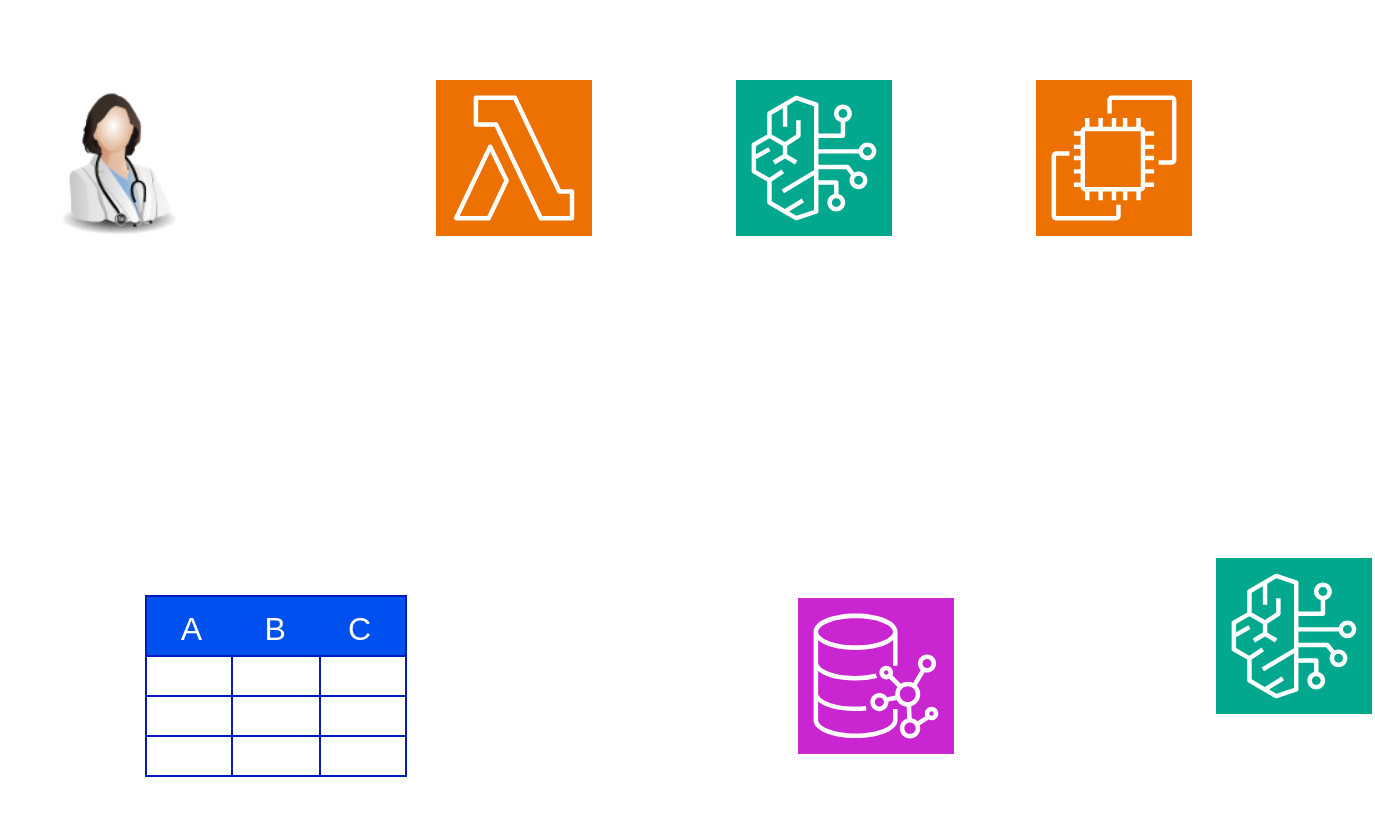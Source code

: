 <mxfile version="24.6.4" type="device">
  <diagram name="Page-1" id="gzKsPUMaKoOEzTeIRSN4">
    <mxGraphModel dx="2266" dy="821" grid="1" gridSize="10" guides="1" tooltips="1" connect="1" arrows="1" fold="1" page="1" pageScale="1" pageWidth="850" pageHeight="1100" math="0" shadow="0">
      <root>
        <mxCell id="0" />
        <mxCell id="1" parent="0" />
        <mxCell id="chyZpjM_UGkQUkRi_q1q-1" value="" style="image;html=1;image=img/lib/clip_art/people/Doctor_Woman_128x128.png" parent="1" vertex="1">
          <mxGeometry x="60" y="300" width="80" height="80" as="geometry" />
        </mxCell>
        <mxCell id="chyZpjM_UGkQUkRi_q1q-2" value="" style="endArrow=classic;startArrow=classic;html=1;rounded=0;strokeColor=#FFFFFF;" parent="1" edge="1">
          <mxGeometry width="50" height="50" relative="1" as="geometry">
            <mxPoint x="230" y="339.5" as="sourcePoint" />
            <mxPoint x="150" y="339.5" as="targetPoint" />
          </mxGeometry>
        </mxCell>
        <mxCell id="chyZpjM_UGkQUkRi_q1q-8" style="edgeStyle=orthogonalEdgeStyle;rounded=0;orthogonalLoop=1;jettySize=auto;html=1;dashed=1;strokeColor=#FFFFFF;" parent="1" source="chyZpjM_UGkQUkRi_q1q-4" target="chyZpjM_UGkQUkRi_q1q-5" edge="1">
          <mxGeometry relative="1" as="geometry" />
        </mxCell>
        <mxCell id="chyZpjM_UGkQUkRi_q1q-4" value="" style="sketch=0;points=[[0,0,0],[0.25,0,0],[0.5,0,0],[0.75,0,0],[1,0,0],[0,1,0],[0.25,1,0],[0.5,1,0],[0.75,1,0],[1,1,0],[0,0.25,0],[0,0.5,0],[0,0.75,0],[1,0.25,0],[1,0.5,0],[1,0.75,0]];outlineConnect=0;fontColor=#232F3E;fillColor=#ED7100;strokeColor=#ffffff;dashed=0;verticalLabelPosition=bottom;verticalAlign=top;align=center;html=1;fontSize=12;fontStyle=0;aspect=fixed;shape=mxgraph.aws4.resourceIcon;resIcon=mxgraph.aws4.lambda;" parent="1" vertex="1">
          <mxGeometry x="260" y="302" width="78" height="78" as="geometry" />
        </mxCell>
        <mxCell id="chyZpjM_UGkQUkRi_q1q-5" value="" style="sketch=0;points=[[0,0,0],[0.25,0,0],[0.5,0,0],[0.75,0,0],[1,0,0],[0,1,0],[0.25,1,0],[0.5,1,0],[0.75,1,0],[1,1,0],[0,0.25,0],[0,0.5,0],[0,0.75,0],[1,0.25,0],[1,0.5,0],[1,0.75,0]];outlineConnect=0;fontColor=#232F3E;fillColor=#01A88D;strokeColor=#ffffff;dashed=0;verticalLabelPosition=bottom;verticalAlign=top;align=center;html=1;fontSize=12;fontStyle=0;aspect=fixed;shape=mxgraph.aws4.resourceIcon;resIcon=mxgraph.aws4.bedrock;" parent="1" vertex="1">
          <mxGeometry x="410" y="302" width="78" height="78" as="geometry" />
        </mxCell>
        <mxCell id="chyZpjM_UGkQUkRi_q1q-10" style="edgeStyle=orthogonalEdgeStyle;rounded=0;orthogonalLoop=1;jettySize=auto;html=1;entryX=-0.039;entryY=0.516;entryDx=0;entryDy=0;entryPerimeter=0;strokeColor=#FFFFFF;" parent="1" source="chyZpjM_UGkQUkRi_q1q-5" edge="1">
          <mxGeometry relative="1" as="geometry">
            <mxPoint x="557.387" y="341.024" as="targetPoint" />
          </mxGeometry>
        </mxCell>
        <mxCell id="chyZpjM_UGkQUkRi_q1q-41" style="edgeStyle=orthogonalEdgeStyle;rounded=0;orthogonalLoop=1;jettySize=auto;html=1;exitX=1;exitY=0.5;exitDx=0;exitDy=0;entryX=0;entryY=0.5;entryDx=0;entryDy=0;strokeColor=#FFFFFF;" parent="1" source="chyZpjM_UGkQUkRi_q1q-11" target="chyZpjM_UGkQUkRi_q1q-39" edge="1">
          <mxGeometry relative="1" as="geometry" />
        </mxCell>
        <mxCell id="chyZpjM_UGkQUkRi_q1q-11" value="" style="swimlane;startSize=0;strokeColor=#FFFFFF;" parent="1" vertex="1">
          <mxGeometry x="80" y="480" width="200" height="200" as="geometry" />
        </mxCell>
        <mxCell id="chyZpjM_UGkQUkRi_q1q-12" value="A       B       C" style="shape=table;startSize=30;container=1;collapsible=0;childLayout=tableLayout;strokeColor=#001DBC;fontSize=16;fillColor=#0050ef;fontColor=#ffffff;" parent="chyZpjM_UGkQUkRi_q1q-11" vertex="1">
          <mxGeometry x="35" y="80" width="130" height="90" as="geometry" />
        </mxCell>
        <mxCell id="chyZpjM_UGkQUkRi_q1q-13" value="" style="shape=tableRow;horizontal=0;startSize=0;swimlaneHead=0;swimlaneBody=0;strokeColor=inherit;top=0;left=0;bottom=0;right=0;collapsible=0;dropTarget=0;fillColor=none;points=[[0,0.5],[1,0.5]];portConstraint=eastwest;fontSize=16;" parent="chyZpjM_UGkQUkRi_q1q-12" vertex="1">
          <mxGeometry y="30" width="130" height="20" as="geometry" />
        </mxCell>
        <mxCell id="chyZpjM_UGkQUkRi_q1q-14" value="" style="shape=partialRectangle;html=1;whiteSpace=wrap;connectable=0;strokeColor=inherit;overflow=hidden;fillColor=none;top=0;left=0;bottom=0;right=0;pointerEvents=1;fontSize=16;" parent="chyZpjM_UGkQUkRi_q1q-13" vertex="1">
          <mxGeometry width="43" height="20" as="geometry">
            <mxRectangle width="43" height="20" as="alternateBounds" />
          </mxGeometry>
        </mxCell>
        <mxCell id="chyZpjM_UGkQUkRi_q1q-15" value="" style="shape=partialRectangle;html=1;whiteSpace=wrap;connectable=0;strokeColor=inherit;overflow=hidden;fillColor=none;top=0;left=0;bottom=0;right=0;pointerEvents=1;fontSize=16;" parent="chyZpjM_UGkQUkRi_q1q-13" vertex="1">
          <mxGeometry x="43" width="44" height="20" as="geometry">
            <mxRectangle width="44" height="20" as="alternateBounds" />
          </mxGeometry>
        </mxCell>
        <mxCell id="chyZpjM_UGkQUkRi_q1q-16" value="" style="shape=partialRectangle;html=1;whiteSpace=wrap;connectable=0;strokeColor=inherit;overflow=hidden;fillColor=none;top=0;left=0;bottom=0;right=0;pointerEvents=1;fontSize=16;" parent="chyZpjM_UGkQUkRi_q1q-13" vertex="1">
          <mxGeometry x="87" width="43" height="20" as="geometry">
            <mxRectangle width="43" height="20" as="alternateBounds" />
          </mxGeometry>
        </mxCell>
        <mxCell id="chyZpjM_UGkQUkRi_q1q-17" value="" style="shape=tableRow;horizontal=0;startSize=0;swimlaneHead=0;swimlaneBody=0;strokeColor=inherit;top=0;left=0;bottom=0;right=0;collapsible=0;dropTarget=0;fillColor=none;points=[[0,0.5],[1,0.5]];portConstraint=eastwest;fontSize=16;" parent="chyZpjM_UGkQUkRi_q1q-12" vertex="1">
          <mxGeometry y="50" width="130" height="20" as="geometry" />
        </mxCell>
        <mxCell id="chyZpjM_UGkQUkRi_q1q-18" value="" style="shape=partialRectangle;html=1;whiteSpace=wrap;connectable=0;strokeColor=inherit;overflow=hidden;fillColor=none;top=0;left=0;bottom=0;right=0;pointerEvents=1;fontSize=16;" parent="chyZpjM_UGkQUkRi_q1q-17" vertex="1">
          <mxGeometry width="43" height="20" as="geometry">
            <mxRectangle width="43" height="20" as="alternateBounds" />
          </mxGeometry>
        </mxCell>
        <mxCell id="chyZpjM_UGkQUkRi_q1q-19" value="" style="shape=partialRectangle;html=1;whiteSpace=wrap;connectable=0;strokeColor=inherit;overflow=hidden;fillColor=none;top=0;left=0;bottom=0;right=0;pointerEvents=1;fontSize=16;" parent="chyZpjM_UGkQUkRi_q1q-17" vertex="1">
          <mxGeometry x="43" width="44" height="20" as="geometry">
            <mxRectangle width="44" height="20" as="alternateBounds" />
          </mxGeometry>
        </mxCell>
        <mxCell id="chyZpjM_UGkQUkRi_q1q-20" value="" style="shape=partialRectangle;html=1;whiteSpace=wrap;connectable=0;strokeColor=inherit;overflow=hidden;fillColor=none;top=0;left=0;bottom=0;right=0;pointerEvents=1;fontSize=16;" parent="chyZpjM_UGkQUkRi_q1q-17" vertex="1">
          <mxGeometry x="87" width="43" height="20" as="geometry">
            <mxRectangle width="43" height="20" as="alternateBounds" />
          </mxGeometry>
        </mxCell>
        <mxCell id="chyZpjM_UGkQUkRi_q1q-21" value="" style="shape=tableRow;horizontal=0;startSize=0;swimlaneHead=0;swimlaneBody=0;strokeColor=inherit;top=0;left=0;bottom=0;right=0;collapsible=0;dropTarget=0;fillColor=none;points=[[0,0.5],[1,0.5]];portConstraint=eastwest;fontSize=16;" parent="chyZpjM_UGkQUkRi_q1q-12" vertex="1">
          <mxGeometry y="70" width="130" height="20" as="geometry" />
        </mxCell>
        <mxCell id="chyZpjM_UGkQUkRi_q1q-22" value="" style="shape=partialRectangle;html=1;whiteSpace=wrap;connectable=0;strokeColor=inherit;overflow=hidden;fillColor=none;top=0;left=0;bottom=0;right=0;pointerEvents=1;fontSize=16;" parent="chyZpjM_UGkQUkRi_q1q-21" vertex="1">
          <mxGeometry width="43" height="20" as="geometry">
            <mxRectangle width="43" height="20" as="alternateBounds" />
          </mxGeometry>
        </mxCell>
        <mxCell id="chyZpjM_UGkQUkRi_q1q-23" value="" style="shape=partialRectangle;html=1;whiteSpace=wrap;connectable=0;strokeColor=inherit;overflow=hidden;fillColor=none;top=0;left=0;bottom=0;right=0;pointerEvents=1;fontSize=16;" parent="chyZpjM_UGkQUkRi_q1q-21" vertex="1">
          <mxGeometry x="43" width="44" height="20" as="geometry">
            <mxRectangle width="44" height="20" as="alternateBounds" />
          </mxGeometry>
        </mxCell>
        <mxCell id="chyZpjM_UGkQUkRi_q1q-24" value="" style="shape=partialRectangle;html=1;whiteSpace=wrap;connectable=0;strokeColor=inherit;overflow=hidden;fillColor=none;top=0;left=0;bottom=0;right=0;pointerEvents=1;fontSize=16;" parent="chyZpjM_UGkQUkRi_q1q-21" vertex="1">
          <mxGeometry x="87" width="43" height="20" as="geometry">
            <mxRectangle width="43" height="20" as="alternateBounds" />
          </mxGeometry>
        </mxCell>
        <mxCell id="chyZpjM_UGkQUkRi_q1q-53" value="&lt;font color=&quot;#ffffff&quot;&gt;Stage One&lt;/font&gt;&lt;div&gt;&lt;font color=&quot;#ffffff&quot;&gt;Check if each condition is a valid condition by the Tables&lt;/font&gt;&lt;/div&gt;" style="text;html=1;align=center;verticalAlign=middle;whiteSpace=wrap;rounded=0;" parent="chyZpjM_UGkQUkRi_q1q-11" vertex="1">
          <mxGeometry x="30" width="140" height="80" as="geometry" />
        </mxCell>
        <mxCell id="chyZpjM_UGkQUkRi_q1q-39" value="" style="swimlane;startSize=0;strokeColor=#FFFFFF;" parent="1" vertex="1">
          <mxGeometry x="380" y="480" width="200" height="200" as="geometry" />
        </mxCell>
        <mxCell id="chyZpjM_UGkQUkRi_q1q-42" value="" style="sketch=0;points=[[0,0,0],[0.25,0,0],[0.5,0,0],[0.75,0,0],[1,0,0],[0,1,0],[0.25,1,0],[0.5,1,0],[0.75,1,0],[1,1,0],[0,0.25,0],[0,0.5,0],[0,0.75,0],[1,0.25,0],[1,0.5,0],[1,0.75,0]];outlineConnect=0;fontColor=#232F3E;fillColor=#C925D1;strokeColor=#ffffff;dashed=0;verticalLabelPosition=bottom;verticalAlign=top;align=center;html=1;fontSize=12;fontStyle=0;aspect=fixed;shape=mxgraph.aws4.resourceIcon;resIcon=mxgraph.aws4.neptune;" parent="chyZpjM_UGkQUkRi_q1q-39" vertex="1">
          <mxGeometry x="61" y="81" width="78" height="78" as="geometry" />
        </mxCell>
        <mxCell id="chyZpjM_UGkQUkRi_q1q-57" value="&lt;font color=&quot;#ffffff&quot;&gt;Stage Two&lt;/font&gt;&lt;div&gt;&lt;font color=&quot;#ffffff&quot;&gt;Check if each condition is valid by position or needs reordering&lt;/font&gt;&lt;/div&gt;" style="text;html=1;align=center;verticalAlign=middle;whiteSpace=wrap;rounded=0;" parent="chyZpjM_UGkQUkRi_q1q-39" vertex="1">
          <mxGeometry x="30" width="140" height="80" as="geometry" />
        </mxCell>
        <mxCell id="chyZpjM_UGkQUkRi_q1q-44" value="" style="sketch=0;points=[[0,0,0],[0.25,0,0],[0.5,0,0],[0.75,0,0],[1,0,0],[0,1,0],[0.25,1,0],[0.5,1,0],[0.75,1,0],[1,1,0],[0,0.25,0],[0,0.5,0],[0,0.75,0],[1,0.25,0],[1,0.5,0],[1,0.75,0]];outlineConnect=0;fontColor=#232F3E;fillColor=#01A88D;strokeColor=#ffffff;dashed=0;verticalLabelPosition=bottom;verticalAlign=top;align=center;html=1;fontSize=12;fontStyle=0;aspect=fixed;shape=mxgraph.aws4.resourceIcon;resIcon=mxgraph.aws4.bedrock;" parent="1" vertex="1">
          <mxGeometry x="650" y="541" width="78" height="78" as="geometry" />
        </mxCell>
        <mxCell id="chyZpjM_UGkQUkRi_q1q-45" style="edgeStyle=orthogonalEdgeStyle;rounded=0;orthogonalLoop=1;jettySize=auto;html=1;exitX=1;exitY=0.5;exitDx=0;exitDy=0;entryX=0;entryY=0.5;entryDx=0;entryDy=0;entryPerimeter=0;strokeColor=#FFFFFF;" parent="1" source="chyZpjM_UGkQUkRi_q1q-39" target="chyZpjM_UGkQUkRi_q1q-44" edge="1">
          <mxGeometry relative="1" as="geometry" />
        </mxCell>
        <mxCell id="chyZpjM_UGkQUkRi_q1q-46" style="edgeStyle=orthogonalEdgeStyle;rounded=0;orthogonalLoop=1;jettySize=auto;html=1;entryX=0.5;entryY=0;entryDx=0;entryDy=0;entryPerimeter=0;strokeColor=#FFFFFF;" parent="1" source="chyZpjM_UGkQUkRi_q1q-44" target="chyZpjM_UGkQUkRi_q1q-4" edge="1">
          <mxGeometry relative="1" as="geometry">
            <Array as="points">
              <mxPoint x="689" y="270" />
              <mxPoint x="299" y="270" />
            </Array>
          </mxGeometry>
        </mxCell>
        <mxCell id="chyZpjM_UGkQUkRi_q1q-48" style="edgeStyle=orthogonalEdgeStyle;rounded=0;orthogonalLoop=1;jettySize=auto;html=1;entryX=0;entryY=0.5;entryDx=0;entryDy=0;strokeColor=#FFFFFF;" parent="1" target="chyZpjM_UGkQUkRi_q1q-11" edge="1">
          <mxGeometry relative="1" as="geometry">
            <mxPoint x="599" y="420" as="sourcePoint" />
            <Array as="points">
              <mxPoint x="599" y="450" />
              <mxPoint x="50" y="450" />
              <mxPoint x="50" y="580" />
            </Array>
          </mxGeometry>
        </mxCell>
        <mxCell id="chyZpjM_UGkQUkRi_q1q-47" value="" style="sketch=0;points=[[0,0,0],[0.25,0,0],[0.5,0,0],[0.75,0,0],[1,0,0],[0,1,0],[0.25,1,0],[0.5,1,0],[0.75,1,0],[1,1,0],[0,0.25,0],[0,0.5,0],[0,0.75,0],[1,0.25,0],[1,0.5,0],[1,0.75,0]];outlineConnect=0;dashed=0;verticalLabelPosition=bottom;verticalAlign=top;align=center;html=1;fontSize=12;fontStyle=0;aspect=fixed;shape=mxgraph.aws4.resourceIcon;resIcon=mxgraph.aws4.sagemaker;fillColor=#FF99FF;" parent="1" vertex="1">
          <mxGeometry x="560" y="302" width="78" height="78" as="geometry" />
        </mxCell>
        <mxCell id="chyZpjM_UGkQUkRi_q1q-49" value="&lt;font color=&quot;#ffffff&quot;&gt;User Input Chain&lt;/font&gt;" style="text;html=1;align=center;verticalAlign=middle;whiteSpace=wrap;rounded=0;" parent="1" vertex="1">
          <mxGeometry x="70" y="390" width="60" height="30" as="geometry" />
        </mxCell>
        <mxCell id="chyZpjM_UGkQUkRi_q1q-50" value="&lt;font color=&quot;#ffffff&quot;&gt;Lambda Handler&lt;/font&gt;" style="text;html=1;align=center;verticalAlign=middle;whiteSpace=wrap;rounded=0;" parent="1" vertex="1">
          <mxGeometry x="269" y="390" width="60" height="30" as="geometry" />
        </mxCell>
        <mxCell id="chyZpjM_UGkQUkRi_q1q-51" value="&lt;font color=&quot;#ffffff&quot;&gt;Condition Inputs&lt;/font&gt;" style="text;html=1;align=center;verticalAlign=middle;whiteSpace=wrap;rounded=0;" parent="1" vertex="1">
          <mxGeometry x="419" y="390" width="60" height="30" as="geometry" />
        </mxCell>
        <mxCell id="chyZpjM_UGkQUkRi_q1q-52" value="&lt;font color=&quot;#ffffff&quot;&gt;Map to Embeddings&lt;/font&gt;" style="text;html=1;align=center;verticalAlign=middle;whiteSpace=wrap;rounded=0;" parent="1" vertex="1">
          <mxGeometry x="569" y="390" width="60" height="30" as="geometry" />
        </mxCell>
        <mxCell id="chyZpjM_UGkQUkRi_q1q-58" value="&lt;font color=&quot;#ffffff&quot;&gt;Convey Response&lt;/font&gt;" style="text;html=1;align=center;verticalAlign=middle;whiteSpace=wrap;rounded=0;" parent="1" vertex="1">
          <mxGeometry x="659" y="630" width="60" height="30" as="geometry" />
        </mxCell>
        <mxCell id="i70ekyp5JTDkSvmU_Re4-1" value="" style="sketch=0;points=[[0,0,0],[0.25,0,0],[0.5,0,0],[0.75,0,0],[1,0,0],[0,1,0],[0.25,1,0],[0.5,1,0],[0.75,1,0],[1,1,0],[0,0.25,0],[0,0.5,0],[0,0.75,0],[1,0.25,0],[1,0.5,0],[1,0.75,0]];outlineConnect=0;fontColor=#232F3E;fillColor=#ED7100;strokeColor=#ffffff;dashed=0;verticalLabelPosition=bottom;verticalAlign=top;align=center;html=1;fontSize=12;fontStyle=0;aspect=fixed;shape=mxgraph.aws4.resourceIcon;resIcon=mxgraph.aws4.ec2;" vertex="1" parent="1">
          <mxGeometry x="560" y="302" width="78" height="78" as="geometry" />
        </mxCell>
      </root>
    </mxGraphModel>
  </diagram>
</mxfile>
